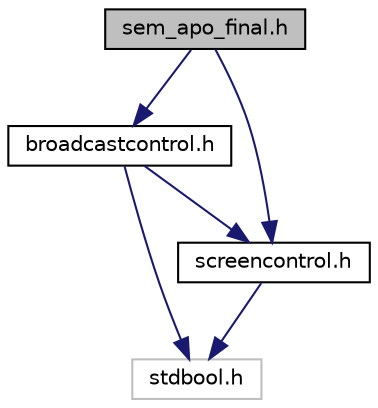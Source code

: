 digraph "sem_apo_final.h"
{
  edge [fontname="Helvetica",fontsize="10",labelfontname="Helvetica",labelfontsize="10"];
  node [fontname="Helvetica",fontsize="10",shape=record];
  Node0 [label="sem_apo_final.h",height=0.2,width=0.4,color="black", fillcolor="grey75", style="filled", fontcolor="black"];
  Node0 -> Node1 [color="midnightblue",fontsize="10",style="solid",fontname="Helvetica"];
  Node1 [label="broadcastcontrol.h",height=0.2,width=0.4,color="black", fillcolor="white", style="filled",URL="$broadcastcontrol_8h.html"];
  Node1 -> Node2 [color="midnightblue",fontsize="10",style="solid",fontname="Helvetica"];
  Node2 [label="stdbool.h",height=0.2,width=0.4,color="grey75", fillcolor="white", style="filled"];
  Node1 -> Node3 [color="midnightblue",fontsize="10",style="solid",fontname="Helvetica"];
  Node3 [label="screencontrol.h",height=0.2,width=0.4,color="black", fillcolor="white", style="filled",URL="$screencontrol_8h.html"];
  Node3 -> Node2 [color="midnightblue",fontsize="10",style="solid",fontname="Helvetica"];
  Node0 -> Node3 [color="midnightblue",fontsize="10",style="solid",fontname="Helvetica"];
}
